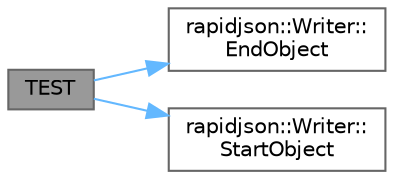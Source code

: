digraph "TEST"
{
 // LATEX_PDF_SIZE
  bgcolor="transparent";
  edge [fontname=Helvetica,fontsize=10,labelfontname=Helvetica,labelfontsize=10];
  node [fontname=Helvetica,fontsize=10,shape=box,height=0.2,width=0.4];
  rankdir="LR";
  Node1 [id="Node000001",label="TEST",height=0.2,width=0.4,color="gray40", fillcolor="grey60", style="filled", fontcolor="black",tooltip=" "];
  Node1 -> Node2 [id="edge1_Node000001_Node000002",color="steelblue1",style="solid",tooltip=" "];
  Node2 [id="Node000002",label="rapidjson::Writer::\lEndObject",height=0.2,width=0.4,color="grey40", fillcolor="white", style="filled",URL="$classrapidjson_1_1_writer.html#ac8851882467c9c00cd8c2a202261e2b0",tooltip=" "];
  Node1 -> Node3 [id="edge2_Node000001_Node000003",color="steelblue1",style="solid",tooltip=" "];
  Node3 [id="Node000003",label="rapidjson::Writer::\lStartObject",height=0.2,width=0.4,color="grey40", fillcolor="white", style="filled",URL="$classrapidjson_1_1_writer.html#a8b0be54744be8ecb53cbe7e408447faa",tooltip=" "];
}
